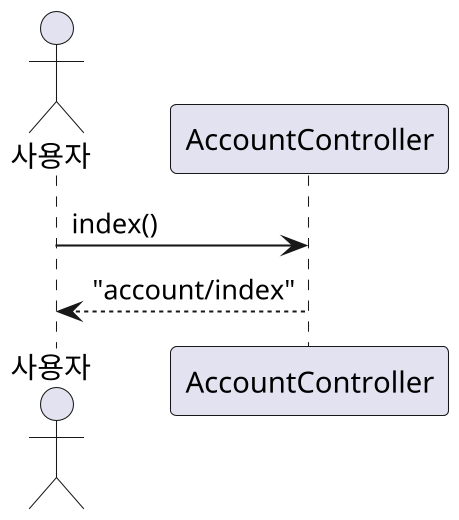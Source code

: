 @startuml
skinparam dpi 200
actor 사용자
participant AccountController

사용자 -> AccountController : index()
AccountController --> 사용자 : "account/index"
@enduml

